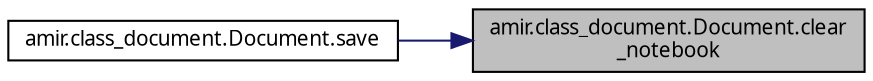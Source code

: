 digraph "amir.class_document.Document.clear_notebook"
{
 // LATEX_PDF_SIZE
  edge [fontname="FreeSans.ttf",fontsize="10",labelfontname="FreeSans.ttf",labelfontsize="10"];
  node [fontname="FreeSans.ttf",fontsize="10",shape=record];
  rankdir="RL";
  Node1 [label="amir.class_document.Document.clear\l_notebook",height=0.2,width=0.4,color="black", fillcolor="grey75", style="filled", fontcolor="black",tooltip=" "];
  Node1 -> Node2 [dir="back",color="midnightblue",fontsize="10",style="solid",fontname="FreeSans.ttf"];
  Node2 [label="amir.class_document.Document.save",height=0.2,width=0.4,color="black", fillcolor="white", style="filled",URL="$classamir_1_1class__document_1_1_document.html#ae74375e96888ce3a327950af5085911c",tooltip=" "];
}
